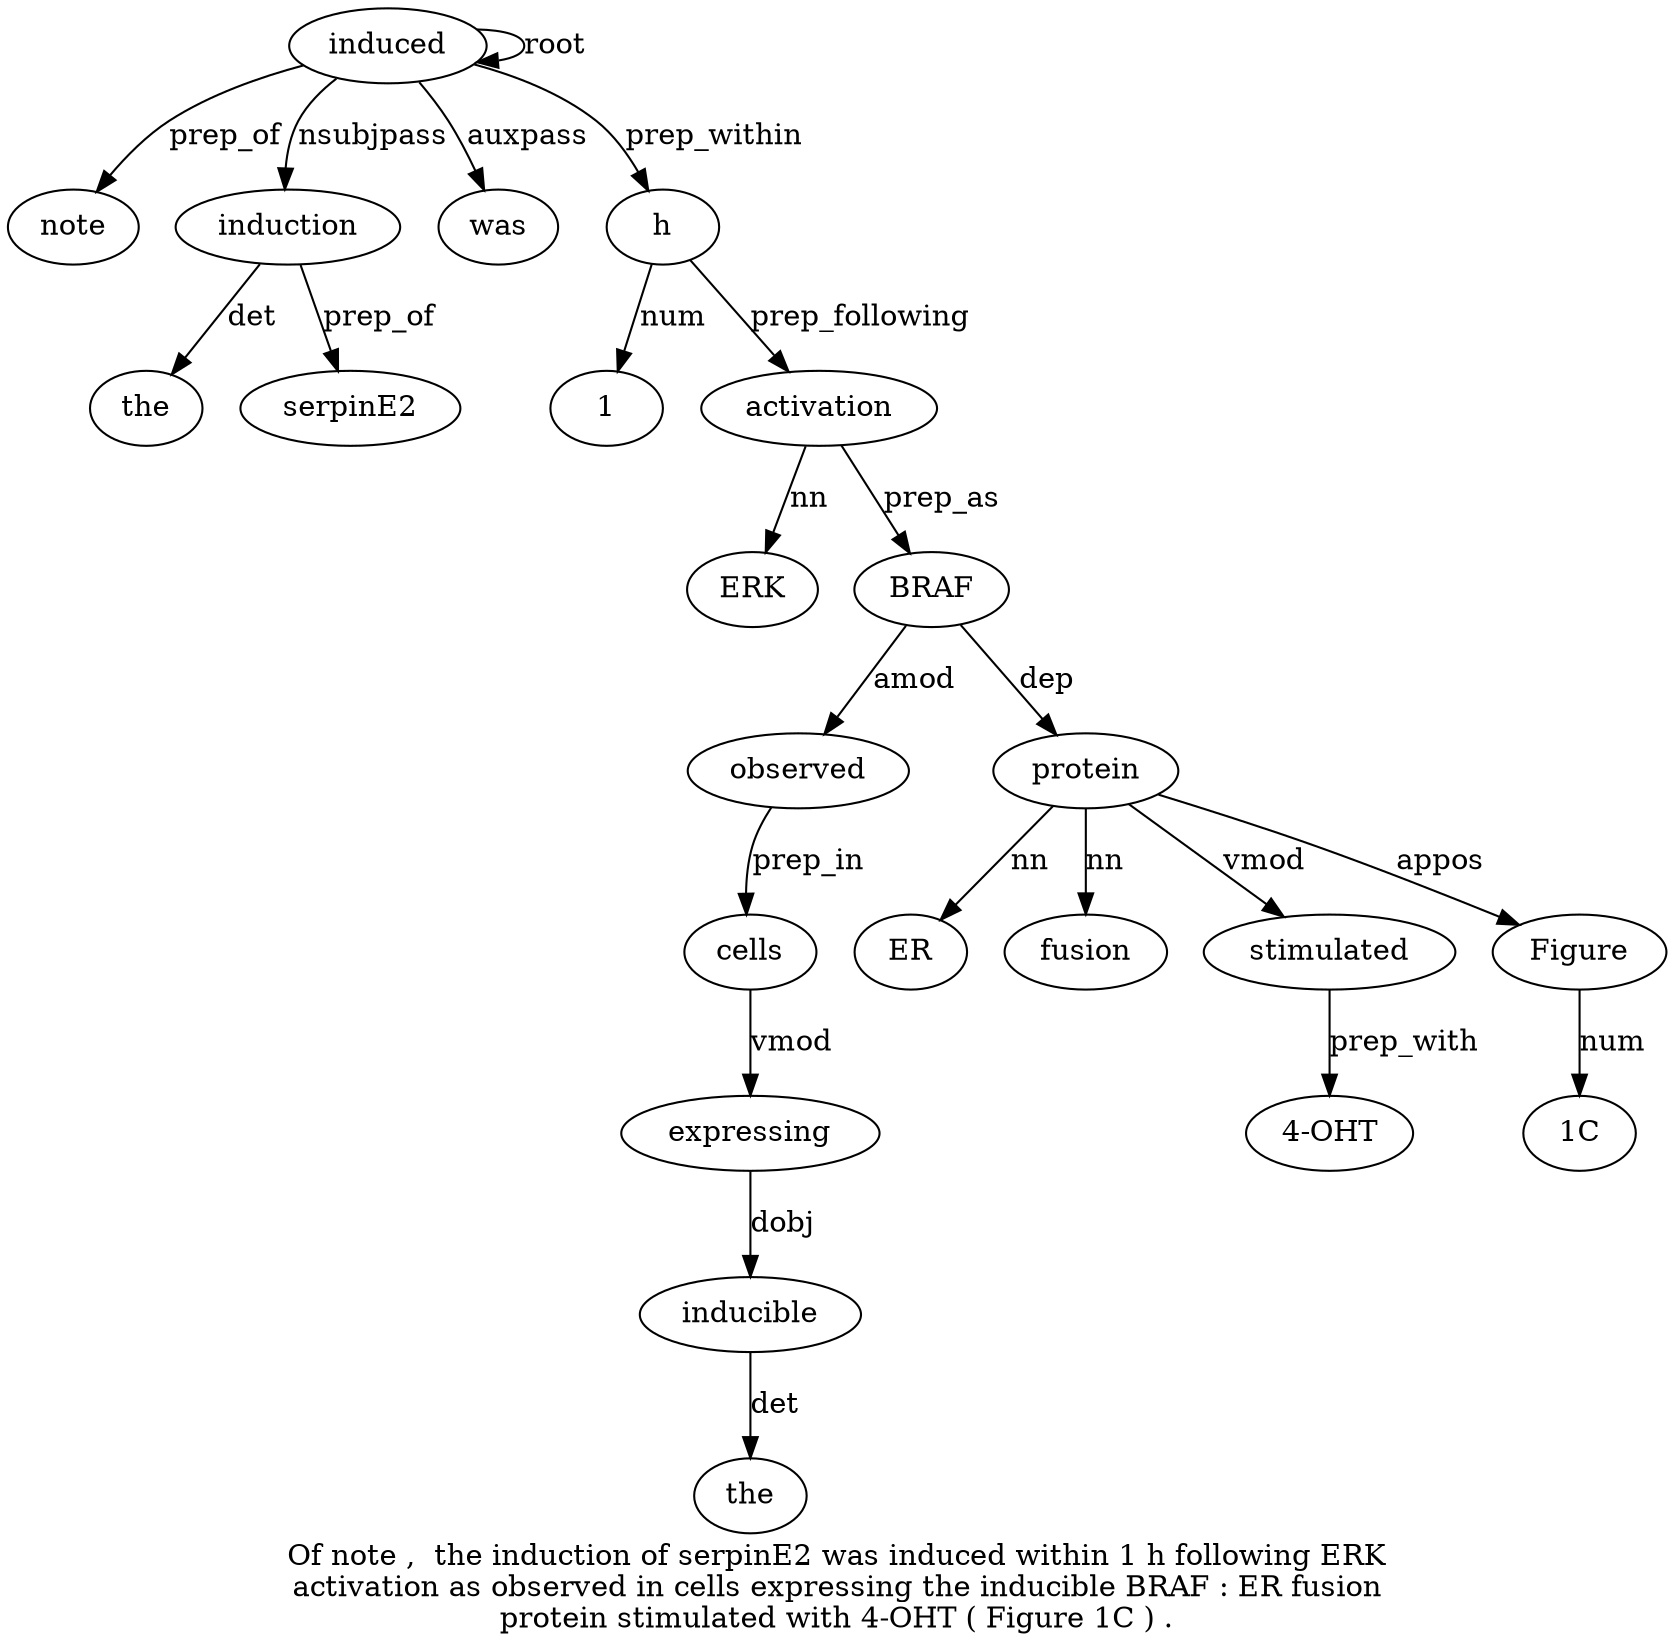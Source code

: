 digraph "Of note ,  the induction of serpinE2 was induced within 1 h following ERK activation as observed in cells expressing the inducible BRAF : ER fusion protein stimulated with 4-OHT ( Figure 1C ) ." {
label="Of note ,  the induction of serpinE2 was induced within 1 h following ERK
activation as observed in cells expressing the inducible BRAF : ER fusion
protein stimulated with 4-OHT ( Figure 1C ) .";
induced9 [style=filled, fillcolor=white, label=induced];
note2 [style=filled, fillcolor=white, label=note];
induced9 -> note2  [label=prep_of];
induction5 [style=filled, fillcolor=white, label=induction];
the4 [style=filled, fillcolor=white, label=the];
induction5 -> the4  [label=det];
induced9 -> induction5  [label=nsubjpass];
serpinE27 [style=filled, fillcolor=white, label=serpinE2];
induction5 -> serpinE27  [label=prep_of];
was8 [style=filled, fillcolor=white, label=was];
induced9 -> was8  [label=auxpass];
induced9 -> induced9  [label=root];
h12 [style=filled, fillcolor=white, label=h];
1 [style=filled, fillcolor=white, label=1];
h12 -> 1  [label=num];
induced9 -> h12  [label=prep_within];
activation15 [style=filled, fillcolor=white, label=activation];
ERK14 [style=filled, fillcolor=white, label=ERK];
activation15 -> ERK14  [label=nn];
h12 -> activation15  [label=prep_following];
BRAF23 [style=filled, fillcolor=white, label=BRAF];
observed17 [style=filled, fillcolor=white, label=observed];
BRAF23 -> observed17  [label=amod];
cells19 [style=filled, fillcolor=white, label=cells];
observed17 -> cells19  [label=prep_in];
expressing20 [style=filled, fillcolor=white, label=expressing];
cells19 -> expressing20  [label=vmod];
inducible22 [style=filled, fillcolor=white, label=inducible];
the21 [style=filled, fillcolor=white, label=the];
inducible22 -> the21  [label=det];
expressing20 -> inducible22  [label=dobj];
activation15 -> BRAF23  [label=prep_as];
protein27 [style=filled, fillcolor=white, label=protein];
ER25 [style=filled, fillcolor=white, label=ER];
protein27 -> ER25  [label=nn];
fusion26 [style=filled, fillcolor=white, label=fusion];
protein27 -> fusion26  [label=nn];
BRAF23 -> protein27  [label=dep];
stimulated28 [style=filled, fillcolor=white, label=stimulated];
protein27 -> stimulated28  [label=vmod];
"4-OHT30" [style=filled, fillcolor=white, label="4-OHT"];
stimulated28 -> "4-OHT30"  [label=prep_with];
Figure32 [style=filled, fillcolor=white, label=Figure];
protein27 -> Figure32  [label=appos];
"1C33" [style=filled, fillcolor=white, label="1C"];
Figure32 -> "1C33"  [label=num];
}
